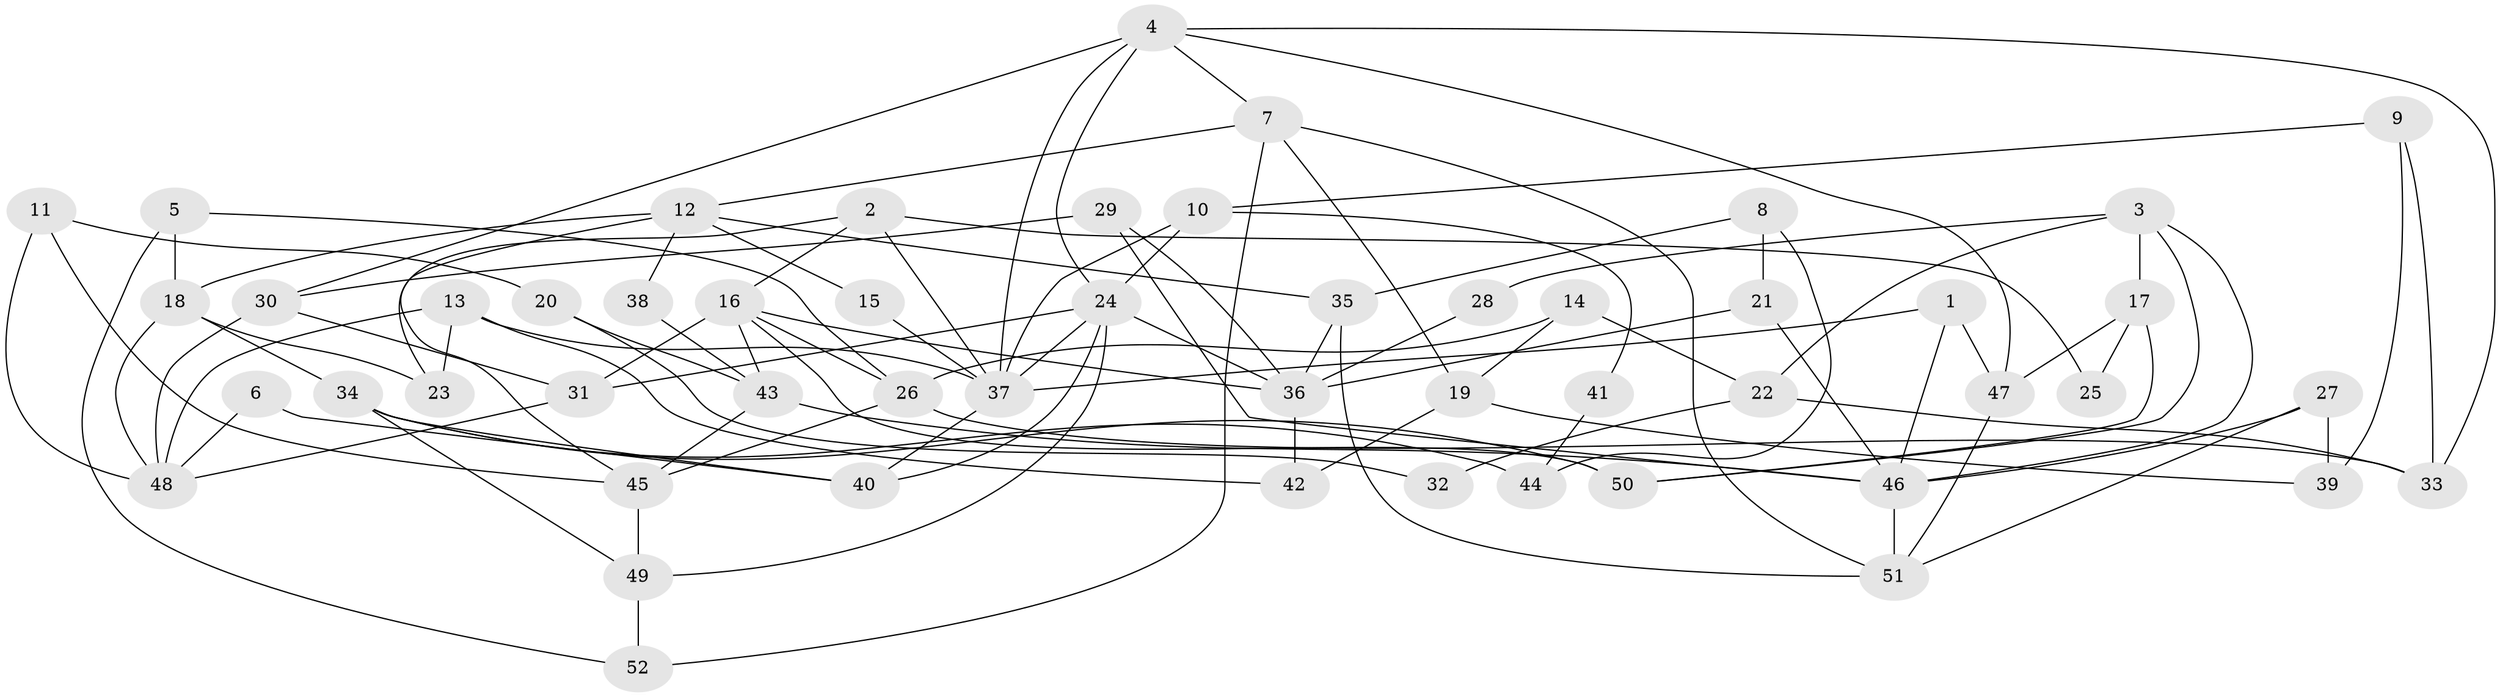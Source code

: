 // Generated by graph-tools (version 1.1) at 2025/36/03/09/25 02:36:07]
// undirected, 52 vertices, 104 edges
graph export_dot {
graph [start="1"]
  node [color=gray90,style=filled];
  1;
  2;
  3;
  4;
  5;
  6;
  7;
  8;
  9;
  10;
  11;
  12;
  13;
  14;
  15;
  16;
  17;
  18;
  19;
  20;
  21;
  22;
  23;
  24;
  25;
  26;
  27;
  28;
  29;
  30;
  31;
  32;
  33;
  34;
  35;
  36;
  37;
  38;
  39;
  40;
  41;
  42;
  43;
  44;
  45;
  46;
  47;
  48;
  49;
  50;
  51;
  52;
  1 -- 47;
  1 -- 37;
  1 -- 46;
  2 -- 37;
  2 -- 23;
  2 -- 16;
  2 -- 25;
  3 -- 50;
  3 -- 46;
  3 -- 17;
  3 -- 22;
  3 -- 28;
  4 -- 7;
  4 -- 24;
  4 -- 30;
  4 -- 33;
  4 -- 37;
  4 -- 47;
  5 -- 18;
  5 -- 52;
  5 -- 26;
  6 -- 48;
  6 -- 40;
  7 -- 51;
  7 -- 19;
  7 -- 12;
  7 -- 52;
  8 -- 21;
  8 -- 35;
  8 -- 44;
  9 -- 10;
  9 -- 33;
  9 -- 39;
  10 -- 24;
  10 -- 37;
  10 -- 41;
  11 -- 45;
  11 -- 48;
  11 -- 20;
  12 -- 18;
  12 -- 15;
  12 -- 35;
  12 -- 38;
  12 -- 45;
  13 -- 48;
  13 -- 37;
  13 -- 23;
  13 -- 42;
  14 -- 26;
  14 -- 22;
  14 -- 19;
  15 -- 37;
  16 -- 26;
  16 -- 31;
  16 -- 36;
  16 -- 43;
  16 -- 50;
  17 -- 47;
  17 -- 25;
  17 -- 50;
  18 -- 48;
  18 -- 34;
  18 -- 23;
  19 -- 39;
  19 -- 42;
  20 -- 43;
  20 -- 32;
  21 -- 36;
  21 -- 46;
  22 -- 33;
  22 -- 32;
  24 -- 37;
  24 -- 36;
  24 -- 31;
  24 -- 40;
  24 -- 49;
  26 -- 45;
  26 -- 33;
  27 -- 46;
  27 -- 51;
  27 -- 39;
  28 -- 36;
  29 -- 36;
  29 -- 30;
  29 -- 46;
  30 -- 31;
  30 -- 48;
  31 -- 48;
  34 -- 49;
  34 -- 50;
  34 -- 40;
  34 -- 44;
  35 -- 36;
  35 -- 51;
  36 -- 42;
  37 -- 40;
  38 -- 43;
  41 -- 44;
  43 -- 46;
  43 -- 45;
  45 -- 49;
  46 -- 51;
  47 -- 51;
  49 -- 52;
}
